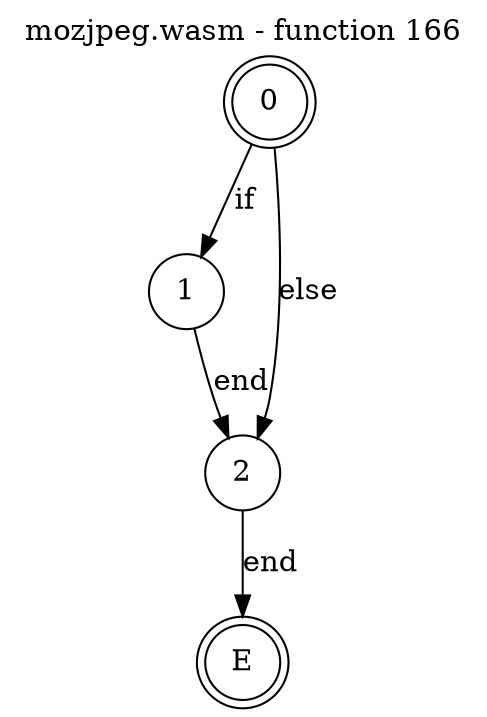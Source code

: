 digraph finite_state_machine {
    label = "mozjpeg.wasm - function 166"
    labelloc =  t
    labelfontsize = 16
    labelfontcolor = black
    labelfontname = "Helvetica"
    node [shape = doublecircle]; 0 E ;
    node [shape = circle];
    0 -> 1[label="if"];
    0 -> 2[label="else"];
    1 -> 2[label="end"];
    2 -> E[label="end"];
}
